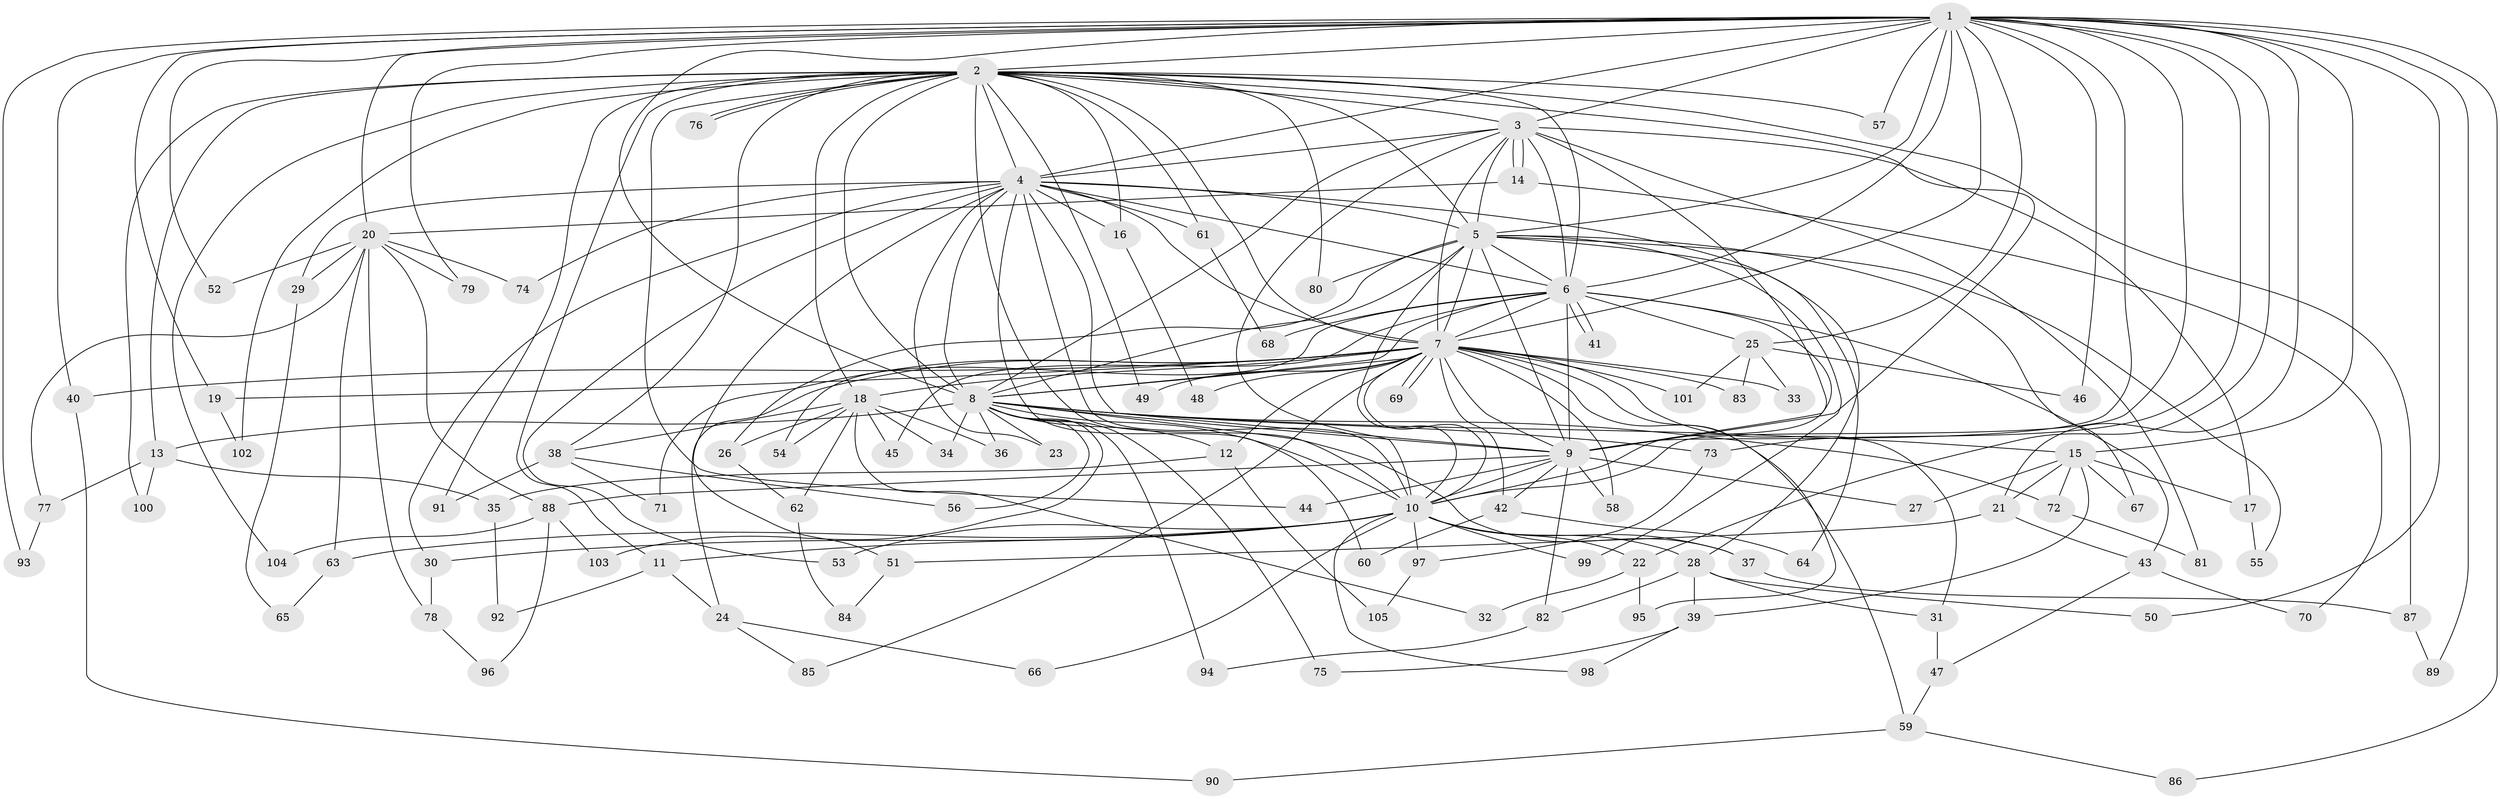 // Generated by graph-tools (version 1.1) at 2025/11/02/27/25 16:11:07]
// undirected, 105 vertices, 235 edges
graph export_dot {
graph [start="1"]
  node [color=gray90,style=filled];
  1;
  2;
  3;
  4;
  5;
  6;
  7;
  8;
  9;
  10;
  11;
  12;
  13;
  14;
  15;
  16;
  17;
  18;
  19;
  20;
  21;
  22;
  23;
  24;
  25;
  26;
  27;
  28;
  29;
  30;
  31;
  32;
  33;
  34;
  35;
  36;
  37;
  38;
  39;
  40;
  41;
  42;
  43;
  44;
  45;
  46;
  47;
  48;
  49;
  50;
  51;
  52;
  53;
  54;
  55;
  56;
  57;
  58;
  59;
  60;
  61;
  62;
  63;
  64;
  65;
  66;
  67;
  68;
  69;
  70;
  71;
  72;
  73;
  74;
  75;
  76;
  77;
  78;
  79;
  80;
  81;
  82;
  83;
  84;
  85;
  86;
  87;
  88;
  89;
  90;
  91;
  92;
  93;
  94;
  95;
  96;
  97;
  98;
  99;
  100;
  101;
  102;
  103;
  104;
  105;
  1 -- 2;
  1 -- 3;
  1 -- 4;
  1 -- 5;
  1 -- 6;
  1 -- 7;
  1 -- 8;
  1 -- 9;
  1 -- 10;
  1 -- 15;
  1 -- 19;
  1 -- 20;
  1 -- 21;
  1 -- 22;
  1 -- 25;
  1 -- 40;
  1 -- 46;
  1 -- 50;
  1 -- 52;
  1 -- 57;
  1 -- 73;
  1 -- 79;
  1 -- 86;
  1 -- 89;
  1 -- 93;
  2 -- 3;
  2 -- 4;
  2 -- 5;
  2 -- 6;
  2 -- 7;
  2 -- 8;
  2 -- 9;
  2 -- 10;
  2 -- 11;
  2 -- 13;
  2 -- 16;
  2 -- 18;
  2 -- 38;
  2 -- 44;
  2 -- 49;
  2 -- 57;
  2 -- 61;
  2 -- 76;
  2 -- 76;
  2 -- 80;
  2 -- 87;
  2 -- 91;
  2 -- 100;
  2 -- 102;
  2 -- 104;
  3 -- 4;
  3 -- 5;
  3 -- 6;
  3 -- 7;
  3 -- 8;
  3 -- 9;
  3 -- 10;
  3 -- 14;
  3 -- 14;
  3 -- 17;
  3 -- 81;
  4 -- 5;
  4 -- 6;
  4 -- 7;
  4 -- 8;
  4 -- 9;
  4 -- 10;
  4 -- 16;
  4 -- 23;
  4 -- 28;
  4 -- 29;
  4 -- 30;
  4 -- 51;
  4 -- 53;
  4 -- 60;
  4 -- 61;
  4 -- 74;
  5 -- 6;
  5 -- 7;
  5 -- 8;
  5 -- 9;
  5 -- 10;
  5 -- 26;
  5 -- 55;
  5 -- 64;
  5 -- 67;
  5 -- 80;
  5 -- 99;
  6 -- 7;
  6 -- 8;
  6 -- 9;
  6 -- 10;
  6 -- 25;
  6 -- 41;
  6 -- 41;
  6 -- 43;
  6 -- 45;
  6 -- 54;
  6 -- 68;
  7 -- 8;
  7 -- 9;
  7 -- 10;
  7 -- 12;
  7 -- 18;
  7 -- 19;
  7 -- 24;
  7 -- 31;
  7 -- 33;
  7 -- 40;
  7 -- 42;
  7 -- 48;
  7 -- 49;
  7 -- 58;
  7 -- 59;
  7 -- 69;
  7 -- 69;
  7 -- 71;
  7 -- 83;
  7 -- 85;
  7 -- 95;
  7 -- 101;
  8 -- 9;
  8 -- 10;
  8 -- 12;
  8 -- 13;
  8 -- 15;
  8 -- 23;
  8 -- 34;
  8 -- 36;
  8 -- 37;
  8 -- 56;
  8 -- 72;
  8 -- 73;
  8 -- 75;
  8 -- 94;
  8 -- 103;
  9 -- 10;
  9 -- 27;
  9 -- 42;
  9 -- 44;
  9 -- 58;
  9 -- 82;
  9 -- 88;
  10 -- 11;
  10 -- 22;
  10 -- 28;
  10 -- 30;
  10 -- 37;
  10 -- 53;
  10 -- 63;
  10 -- 66;
  10 -- 97;
  10 -- 98;
  10 -- 99;
  11 -- 24;
  11 -- 92;
  12 -- 35;
  12 -- 105;
  13 -- 35;
  13 -- 77;
  13 -- 100;
  14 -- 20;
  14 -- 70;
  15 -- 17;
  15 -- 21;
  15 -- 27;
  15 -- 39;
  15 -- 67;
  15 -- 72;
  16 -- 48;
  17 -- 55;
  18 -- 26;
  18 -- 32;
  18 -- 34;
  18 -- 36;
  18 -- 38;
  18 -- 45;
  18 -- 54;
  18 -- 62;
  19 -- 102;
  20 -- 29;
  20 -- 52;
  20 -- 63;
  20 -- 74;
  20 -- 77;
  20 -- 78;
  20 -- 79;
  20 -- 88;
  21 -- 43;
  21 -- 51;
  22 -- 32;
  22 -- 95;
  24 -- 66;
  24 -- 85;
  25 -- 33;
  25 -- 46;
  25 -- 83;
  25 -- 101;
  26 -- 62;
  28 -- 31;
  28 -- 39;
  28 -- 50;
  28 -- 82;
  29 -- 65;
  30 -- 78;
  31 -- 47;
  35 -- 92;
  37 -- 87;
  38 -- 56;
  38 -- 71;
  38 -- 91;
  39 -- 75;
  39 -- 98;
  40 -- 90;
  42 -- 60;
  42 -- 64;
  43 -- 47;
  43 -- 70;
  47 -- 59;
  51 -- 84;
  59 -- 86;
  59 -- 90;
  61 -- 68;
  62 -- 84;
  63 -- 65;
  72 -- 81;
  73 -- 97;
  77 -- 93;
  78 -- 96;
  82 -- 94;
  87 -- 89;
  88 -- 96;
  88 -- 103;
  88 -- 104;
  97 -- 105;
}
